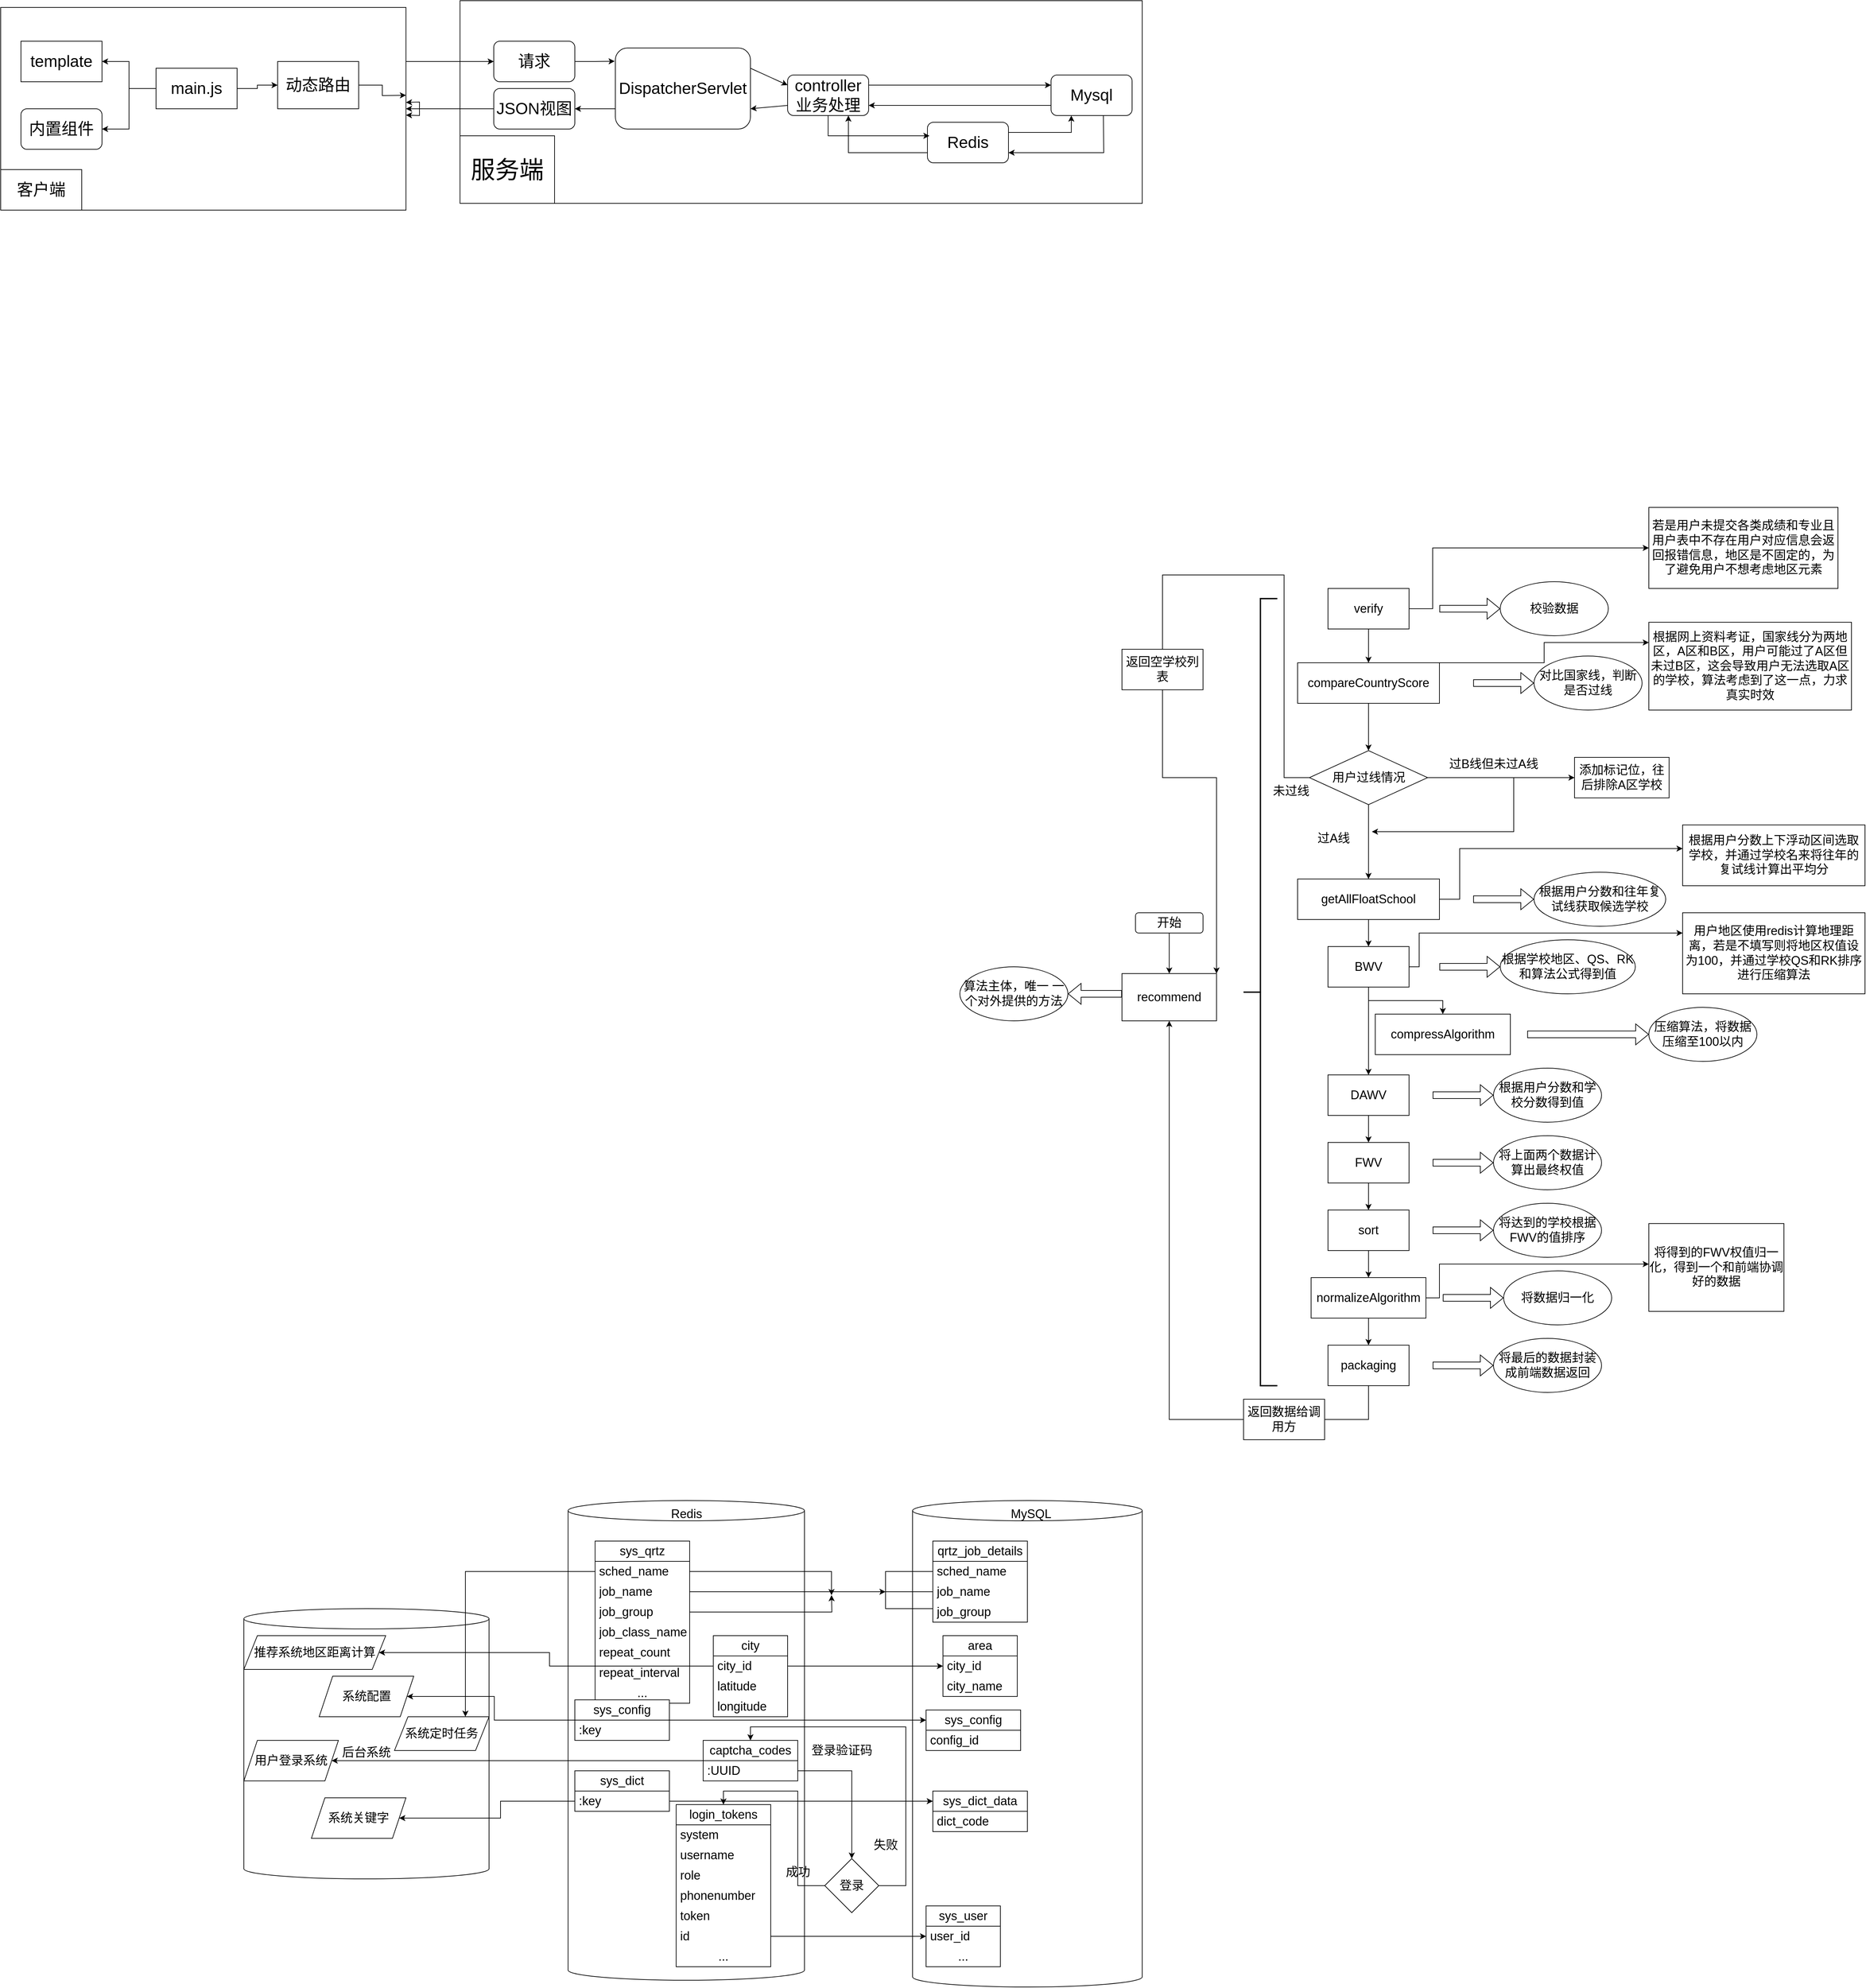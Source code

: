 <mxfile version="20.8.16" type="device"><diagram id="C5RBs43oDa-KdzZeNtuy" name="Page-1"><mxGraphModel dx="3596" dy="2092" grid="1" gridSize="10" guides="1" tooltips="1" connect="1" arrows="1" fold="1" page="1" pageScale="1" pageWidth="827" pageHeight="1169" math="0" shadow="0"><root><mxCell id="WIyWlLk6GJQsqaUBKTNV-0"/><mxCell id="WIyWlLk6GJQsqaUBKTNV-1" parent="WIyWlLk6GJQsqaUBKTNV-0"/><mxCell id="_uHWhttGyGSZWf7CbsEg-2" value="" style="rounded=0;whiteSpace=wrap;html=1;" parent="WIyWlLk6GJQsqaUBKTNV-1" vertex="1"><mxGeometry x="-870" y="-1020" width="1010" height="300" as="geometry"/></mxCell><mxCell id="GhGZomUz8kHwuWWdWPmH-81" value="&lt;div style=&quot;&quot;&gt;&lt;span style=&quot;background-color: initial;&quot;&gt;后台系统&lt;/span&gt;&lt;/div&gt;" style="shape=cylinder3;whiteSpace=wrap;html=1;boundedLbl=1;backgroundOutline=1;size=15;fontSize=18;align=center;" parent="WIyWlLk6GJQsqaUBKTNV-1" vertex="1"><mxGeometry x="-1190" y="1360" width="363" height="400" as="geometry"/></mxCell><mxCell id="-wyWUpsn2oDjNUy2IEUF-4" value="" style="edgeStyle=orthogonalEdgeStyle;rounded=0;orthogonalLoop=1;jettySize=auto;html=1;fontSize=18;" parent="WIyWlLk6GJQsqaUBKTNV-1" source="-wyWUpsn2oDjNUy2IEUF-0" target="-wyWUpsn2oDjNUy2IEUF-3" edge="1"><mxGeometry relative="1" as="geometry"/></mxCell><mxCell id="-wyWUpsn2oDjNUy2IEUF-0" value="&lt;font style=&quot;font-size: 18px;&quot;&gt;开始&lt;/font&gt;" style="rounded=1;whiteSpace=wrap;html=1;fontSize=12;glass=0;strokeWidth=1;shadow=0;" parent="WIyWlLk6GJQsqaUBKTNV-1" vertex="1"><mxGeometry x="130" y="330" width="100" height="30" as="geometry"/></mxCell><mxCell id="-wyWUpsn2oDjNUy2IEUF-3" value="recommend" style="rounded=0;whiteSpace=wrap;html=1;fontSize=18;" parent="WIyWlLk6GJQsqaUBKTNV-1" vertex="1"><mxGeometry x="110" y="420" width="140" height="70" as="geometry"/></mxCell><mxCell id="-wyWUpsn2oDjNUy2IEUF-9" value="" style="shape=flexArrow;endArrow=classic;html=1;rounded=0;fontSize=18;" parent="WIyWlLk6GJQsqaUBKTNV-1" edge="1"><mxGeometry width="50" height="50" relative="1" as="geometry"><mxPoint x="110" y="450" as="sourcePoint"/><mxPoint x="30" y="450" as="targetPoint"/></mxGeometry></mxCell><mxCell id="-wyWUpsn2oDjNUy2IEUF-10" value="算法主体，唯一 一个对外提供的方法" style="ellipse;whiteSpace=wrap;html=1;fontSize=18;" parent="WIyWlLk6GJQsqaUBKTNV-1" vertex="1"><mxGeometry x="-130" y="410" width="160" height="80" as="geometry"/></mxCell><mxCell id="-wyWUpsn2oDjNUy2IEUF-24" value="" style="strokeWidth=2;html=1;shape=mxgraph.flowchart.annotation_2;align=left;labelPosition=right;pointerEvents=1;fontSize=12;" parent="WIyWlLk6GJQsqaUBKTNV-1" vertex="1"><mxGeometry x="290" y="-135" width="50" height="1165" as="geometry"/></mxCell><mxCell id="-wyWUpsn2oDjNUy2IEUF-25" value="" style="edgeStyle=orthogonalEdgeStyle;rounded=0;orthogonalLoop=1;jettySize=auto;html=1;fontSize=12;" parent="WIyWlLk6GJQsqaUBKTNV-1" source="-wyWUpsn2oDjNUy2IEUF-26" target="-wyWUpsn2oDjNUy2IEUF-30" edge="1"><mxGeometry relative="1" as="geometry"/></mxCell><mxCell id="4o4mI241BOWdD9KGD_96-5" style="edgeStyle=orthogonalEdgeStyle;rounded=0;orthogonalLoop=1;jettySize=auto;html=1;entryX=0;entryY=0.5;entryDx=0;entryDy=0;" parent="WIyWlLk6GJQsqaUBKTNV-1" source="-wyWUpsn2oDjNUy2IEUF-26" target="4o4mI241BOWdD9KGD_96-2" edge="1"><mxGeometry relative="1" as="geometry"><Array as="points"><mxPoint x="570" y="-120"/><mxPoint x="570" y="-210"/></Array></mxGeometry></mxCell><mxCell id="-wyWUpsn2oDjNUy2IEUF-26" value="verify" style="rounded=0;whiteSpace=wrap;html=1;fontSize=18;" parent="WIyWlLk6GJQsqaUBKTNV-1" vertex="1"><mxGeometry x="415" y="-150" width="120" height="60" as="geometry"/></mxCell><mxCell id="-wyWUpsn2oDjNUy2IEUF-27" value="" style="shape=flexArrow;endArrow=classic;html=1;rounded=0;fontSize=18;exitX=1;exitY=0.5;exitDx=0;exitDy=0;" parent="WIyWlLk6GJQsqaUBKTNV-1" target="-wyWUpsn2oDjNUy2IEUF-28" edge="1"><mxGeometry width="50" height="50" relative="1" as="geometry"><mxPoint x="580" y="-120" as="sourcePoint"/><mxPoint x="670" y="-120" as="targetPoint"/></mxGeometry></mxCell><mxCell id="-wyWUpsn2oDjNUy2IEUF-28" value="校验数据" style="ellipse;whiteSpace=wrap;html=1;fontSize=18;" parent="WIyWlLk6GJQsqaUBKTNV-1" vertex="1"><mxGeometry x="670" y="-160" width="160" height="80" as="geometry"/></mxCell><mxCell id="4o4mI241BOWdD9KGD_96-1" value="" style="edgeStyle=orthogonalEdgeStyle;rounded=0;orthogonalLoop=1;jettySize=auto;html=1;" parent="WIyWlLk6GJQsqaUBKTNV-1" source="-wyWUpsn2oDjNUy2IEUF-30" target="4o4mI241BOWdD9KGD_96-0" edge="1"><mxGeometry relative="1" as="geometry"><Array as="points"><mxPoint x="735" y="-40"/><mxPoint x="735" y="-70"/></Array></mxGeometry></mxCell><mxCell id="4o4mI241BOWdD9KGD_96-13" value="" style="edgeStyle=orthogonalEdgeStyle;rounded=0;orthogonalLoop=1;jettySize=auto;html=1;fontSize=18;" parent="WIyWlLk6GJQsqaUBKTNV-1" source="-wyWUpsn2oDjNUy2IEUF-30" target="4o4mI241BOWdD9KGD_96-12" edge="1"><mxGeometry relative="1" as="geometry"/></mxCell><mxCell id="-wyWUpsn2oDjNUy2IEUF-30" value="compareCountryScore" style="rounded=0;whiteSpace=wrap;html=1;fontSize=18;" parent="WIyWlLk6GJQsqaUBKTNV-1" vertex="1"><mxGeometry x="370" y="-40" width="210" height="60" as="geometry"/></mxCell><mxCell id="-wyWUpsn2oDjNUy2IEUF-31" value="" style="shape=flexArrow;endArrow=classic;html=1;rounded=0;fontSize=18;exitX=1;exitY=0.5;exitDx=0;exitDy=0;" parent="WIyWlLk6GJQsqaUBKTNV-1" target="-wyWUpsn2oDjNUy2IEUF-32" edge="1"><mxGeometry width="50" height="50" relative="1" as="geometry"><mxPoint x="630" y="-10" as="sourcePoint"/><mxPoint x="720" y="-10" as="targetPoint"/></mxGeometry></mxCell><mxCell id="-wyWUpsn2oDjNUy2IEUF-32" value="对比国家线，判断是否过线" style="ellipse;whiteSpace=wrap;html=1;fontSize=18;" parent="WIyWlLk6GJQsqaUBKTNV-1" vertex="1"><mxGeometry x="720" y="-50" width="160" height="80" as="geometry"/></mxCell><mxCell id="-wyWUpsn2oDjNUy2IEUF-43" value="" style="edgeStyle=orthogonalEdgeStyle;rounded=0;orthogonalLoop=1;jettySize=auto;html=1;fontSize=12;" parent="WIyWlLk6GJQsqaUBKTNV-1" source="-wyWUpsn2oDjNUy2IEUF-33" target="-wyWUpsn2oDjNUy2IEUF-40" edge="1"><mxGeometry relative="1" as="geometry"/></mxCell><mxCell id="4o4mI241BOWdD9KGD_96-8" value="" style="edgeStyle=orthogonalEdgeStyle;rounded=0;orthogonalLoop=1;jettySize=auto;html=1;" parent="WIyWlLk6GJQsqaUBKTNV-1" source="-wyWUpsn2oDjNUy2IEUF-33" target="4o4mI241BOWdD9KGD_96-7" edge="1"><mxGeometry relative="1" as="geometry"><Array as="points"><mxPoint x="610" y="310"/><mxPoint x="610" y="235"/></Array></mxGeometry></mxCell><mxCell id="-wyWUpsn2oDjNUy2IEUF-33" value="getAllFloatSchool" style="rounded=0;whiteSpace=wrap;html=1;fontSize=18;" parent="WIyWlLk6GJQsqaUBKTNV-1" vertex="1"><mxGeometry x="370" y="280" width="210" height="60" as="geometry"/></mxCell><mxCell id="-wyWUpsn2oDjNUy2IEUF-34" value="" style="shape=flexArrow;endArrow=classic;html=1;rounded=0;fontSize=18;exitX=1;exitY=0.5;exitDx=0;exitDy=0;" parent="WIyWlLk6GJQsqaUBKTNV-1" target="-wyWUpsn2oDjNUy2IEUF-35" edge="1"><mxGeometry width="50" height="50" relative="1" as="geometry"><mxPoint x="630" y="310" as="sourcePoint"/><mxPoint x="720" y="310" as="targetPoint"/></mxGeometry></mxCell><mxCell id="-wyWUpsn2oDjNUy2IEUF-35" value="根据用户分数和往年复试线获取候选学校" style="ellipse;whiteSpace=wrap;html=1;fontSize=18;" parent="WIyWlLk6GJQsqaUBKTNV-1" vertex="1"><mxGeometry x="720" y="270" width="195" height="80" as="geometry"/></mxCell><mxCell id="-wyWUpsn2oDjNUy2IEUF-52" value="" style="edgeStyle=orthogonalEdgeStyle;rounded=0;orthogonalLoop=1;jettySize=auto;html=1;fontSize=12;" parent="WIyWlLk6GJQsqaUBKTNV-1" source="-wyWUpsn2oDjNUy2IEUF-40" target="-wyWUpsn2oDjNUy2IEUF-49" edge="1"><mxGeometry relative="1" as="geometry"/></mxCell><mxCell id="-wyWUpsn2oDjNUy2IEUF-54" style="edgeStyle=orthogonalEdgeStyle;rounded=0;orthogonalLoop=1;jettySize=auto;html=1;entryX=0.5;entryY=0;entryDx=0;entryDy=0;fontSize=12;" parent="WIyWlLk6GJQsqaUBKTNV-1" source="-wyWUpsn2oDjNUy2IEUF-40" target="-wyWUpsn2oDjNUy2IEUF-44" edge="1"><mxGeometry relative="1" as="geometry"/></mxCell><mxCell id="4o4mI241BOWdD9KGD_96-26" value="" style="edgeStyle=orthogonalEdgeStyle;rounded=0;orthogonalLoop=1;jettySize=auto;html=1;fontSize=18;" parent="WIyWlLk6GJQsqaUBKTNV-1" source="-wyWUpsn2oDjNUy2IEUF-40" target="4o4mI241BOWdD9KGD_96-25" edge="1"><mxGeometry relative="1" as="geometry"><Array as="points"><mxPoint x="550" y="410"/><mxPoint x="550" y="360"/></Array></mxGeometry></mxCell><mxCell id="-wyWUpsn2oDjNUy2IEUF-40" value="BWV" style="rounded=0;whiteSpace=wrap;html=1;fontSize=18;" parent="WIyWlLk6GJQsqaUBKTNV-1" vertex="1"><mxGeometry x="415" y="380" width="120" height="60" as="geometry"/></mxCell><mxCell id="-wyWUpsn2oDjNUy2IEUF-41" value="" style="shape=flexArrow;endArrow=classic;html=1;rounded=0;fontSize=18;exitX=1;exitY=0.5;exitDx=0;exitDy=0;" parent="WIyWlLk6GJQsqaUBKTNV-1" target="-wyWUpsn2oDjNUy2IEUF-42" edge="1"><mxGeometry width="50" height="50" relative="1" as="geometry"><mxPoint x="580" y="410" as="sourcePoint"/><mxPoint x="670" y="410" as="targetPoint"/></mxGeometry></mxCell><mxCell id="-wyWUpsn2oDjNUy2IEUF-42" value="根据学校地区、QS、RK和算法公式得到值" style="ellipse;whiteSpace=wrap;html=1;fontSize=18;" parent="WIyWlLk6GJQsqaUBKTNV-1" vertex="1"><mxGeometry x="670" y="370" width="200" height="80" as="geometry"/></mxCell><mxCell id="-wyWUpsn2oDjNUy2IEUF-58" value="" style="edgeStyle=orthogonalEdgeStyle;rounded=0;orthogonalLoop=1;jettySize=auto;html=1;fontSize=12;" parent="WIyWlLk6GJQsqaUBKTNV-1" source="-wyWUpsn2oDjNUy2IEUF-44" target="-wyWUpsn2oDjNUy2IEUF-55" edge="1"><mxGeometry relative="1" as="geometry"/></mxCell><mxCell id="-wyWUpsn2oDjNUy2IEUF-44" value="DAWV" style="rounded=0;whiteSpace=wrap;html=1;fontSize=18;" parent="WIyWlLk6GJQsqaUBKTNV-1" vertex="1"><mxGeometry x="415" y="570" width="120" height="60" as="geometry"/></mxCell><mxCell id="-wyWUpsn2oDjNUy2IEUF-45" value="" style="shape=flexArrow;endArrow=classic;html=1;rounded=0;fontSize=18;exitX=1;exitY=0.5;exitDx=0;exitDy=0;" parent="WIyWlLk6GJQsqaUBKTNV-1" target="-wyWUpsn2oDjNUy2IEUF-46" edge="1"><mxGeometry width="50" height="50" relative="1" as="geometry"><mxPoint x="570" y="600" as="sourcePoint"/><mxPoint x="660" y="600" as="targetPoint"/></mxGeometry></mxCell><mxCell id="-wyWUpsn2oDjNUy2IEUF-46" value="根据用户分数和学校分数得到值" style="ellipse;whiteSpace=wrap;html=1;fontSize=18;" parent="WIyWlLk6GJQsqaUBKTNV-1" vertex="1"><mxGeometry x="660" y="560" width="160" height="80" as="geometry"/></mxCell><mxCell id="-wyWUpsn2oDjNUy2IEUF-49" value="compressAlgorithm" style="rounded=0;whiteSpace=wrap;html=1;fontSize=18;" parent="WIyWlLk6GJQsqaUBKTNV-1" vertex="1"><mxGeometry x="485" y="480" width="200" height="60" as="geometry"/></mxCell><mxCell id="-wyWUpsn2oDjNUy2IEUF-50" value="" style="shape=flexArrow;endArrow=classic;html=1;rounded=0;fontSize=18;" parent="WIyWlLk6GJQsqaUBKTNV-1" target="-wyWUpsn2oDjNUy2IEUF-51" edge="1"><mxGeometry width="50" height="50" relative="1" as="geometry"><mxPoint x="710" y="510" as="sourcePoint"/><mxPoint x="720" y="510" as="targetPoint"/></mxGeometry></mxCell><mxCell id="-wyWUpsn2oDjNUy2IEUF-51" value="压缩算法，将数据压缩至100以内" style="ellipse;whiteSpace=wrap;html=1;fontSize=18;" parent="WIyWlLk6GJQsqaUBKTNV-1" vertex="1"><mxGeometry x="890" y="470" width="160" height="80" as="geometry"/></mxCell><mxCell id="-wyWUpsn2oDjNUy2IEUF-63" value="" style="edgeStyle=orthogonalEdgeStyle;rounded=0;orthogonalLoop=1;jettySize=auto;html=1;fontSize=12;" parent="WIyWlLk6GJQsqaUBKTNV-1" source="-wyWUpsn2oDjNUy2IEUF-55" target="-wyWUpsn2oDjNUy2IEUF-60" edge="1"><mxGeometry relative="1" as="geometry"/></mxCell><mxCell id="-wyWUpsn2oDjNUy2IEUF-55" value="FWV" style="rounded=0;whiteSpace=wrap;html=1;fontSize=18;" parent="WIyWlLk6GJQsqaUBKTNV-1" vertex="1"><mxGeometry x="415" y="670" width="120" height="60" as="geometry"/></mxCell><mxCell id="-wyWUpsn2oDjNUy2IEUF-56" value="" style="shape=flexArrow;endArrow=classic;html=1;rounded=0;fontSize=18;exitX=1;exitY=0.5;exitDx=0;exitDy=0;" parent="WIyWlLk6GJQsqaUBKTNV-1" target="-wyWUpsn2oDjNUy2IEUF-57" edge="1"><mxGeometry width="50" height="50" relative="1" as="geometry"><mxPoint x="570" y="700" as="sourcePoint"/><mxPoint x="660" y="700" as="targetPoint"/></mxGeometry></mxCell><mxCell id="-wyWUpsn2oDjNUy2IEUF-57" value="将上面两个数据计算出最终权值" style="ellipse;whiteSpace=wrap;html=1;fontSize=18;" parent="WIyWlLk6GJQsqaUBKTNV-1" vertex="1"><mxGeometry x="660" y="660" width="160" height="80" as="geometry"/></mxCell><mxCell id="-wyWUpsn2oDjNUy2IEUF-67" value="" style="edgeStyle=orthogonalEdgeStyle;rounded=0;orthogonalLoop=1;jettySize=auto;html=1;fontSize=12;" parent="WIyWlLk6GJQsqaUBKTNV-1" source="-wyWUpsn2oDjNUy2IEUF-60" target="-wyWUpsn2oDjNUy2IEUF-64" edge="1"><mxGeometry relative="1" as="geometry"/></mxCell><mxCell id="-wyWUpsn2oDjNUy2IEUF-60" value="sort" style="rounded=0;whiteSpace=wrap;html=1;fontSize=18;" parent="WIyWlLk6GJQsqaUBKTNV-1" vertex="1"><mxGeometry x="415" y="770" width="120" height="60" as="geometry"/></mxCell><mxCell id="-wyWUpsn2oDjNUy2IEUF-61" value="" style="shape=flexArrow;endArrow=classic;html=1;rounded=0;fontSize=18;exitX=1;exitY=0.5;exitDx=0;exitDy=0;" parent="WIyWlLk6GJQsqaUBKTNV-1" target="-wyWUpsn2oDjNUy2IEUF-62" edge="1"><mxGeometry width="50" height="50" relative="1" as="geometry"><mxPoint x="570" y="800" as="sourcePoint"/><mxPoint x="660" y="800" as="targetPoint"/></mxGeometry></mxCell><mxCell id="-wyWUpsn2oDjNUy2IEUF-62" value="将达到的学校根据FWV的值排序" style="ellipse;whiteSpace=wrap;html=1;fontSize=18;" parent="WIyWlLk6GJQsqaUBKTNV-1" vertex="1"><mxGeometry x="660" y="760" width="160" height="80" as="geometry"/></mxCell><mxCell id="-wyWUpsn2oDjNUy2IEUF-71" value="" style="edgeStyle=orthogonalEdgeStyle;rounded=0;orthogonalLoop=1;jettySize=auto;html=1;fontSize=12;" parent="WIyWlLk6GJQsqaUBKTNV-1" source="-wyWUpsn2oDjNUy2IEUF-64" target="-wyWUpsn2oDjNUy2IEUF-68" edge="1"><mxGeometry relative="1" as="geometry"/></mxCell><mxCell id="4o4mI241BOWdD9KGD_96-30" style="edgeStyle=orthogonalEdgeStyle;rounded=0;orthogonalLoop=1;jettySize=auto;html=1;fontSize=18;" parent="WIyWlLk6GJQsqaUBKTNV-1" source="-wyWUpsn2oDjNUy2IEUF-64" target="4o4mI241BOWdD9KGD_96-31" edge="1"><mxGeometry relative="1" as="geometry"><mxPoint x="850" y="850" as="targetPoint"/><Array as="points"><mxPoint x="580" y="900"/><mxPoint x="580" y="850"/></Array></mxGeometry></mxCell><mxCell id="-wyWUpsn2oDjNUy2IEUF-64" value="normalizeAlgorithm" style="rounded=0;whiteSpace=wrap;html=1;fontSize=18;" parent="WIyWlLk6GJQsqaUBKTNV-1" vertex="1"><mxGeometry x="390" y="870" width="170" height="60" as="geometry"/></mxCell><mxCell id="-wyWUpsn2oDjNUy2IEUF-65" value="" style="shape=flexArrow;endArrow=classic;html=1;rounded=0;fontSize=18;exitX=1;exitY=0.5;exitDx=0;exitDy=0;" parent="WIyWlLk6GJQsqaUBKTNV-1" target="-wyWUpsn2oDjNUy2IEUF-66" edge="1"><mxGeometry width="50" height="50" relative="1" as="geometry"><mxPoint x="585" y="900" as="sourcePoint"/><mxPoint x="675" y="900" as="targetPoint"/></mxGeometry></mxCell><mxCell id="-wyWUpsn2oDjNUy2IEUF-66" value="将数据归一化" style="ellipse;whiteSpace=wrap;html=1;fontSize=18;" parent="WIyWlLk6GJQsqaUBKTNV-1" vertex="1"><mxGeometry x="675" y="860" width="160" height="80" as="geometry"/></mxCell><mxCell id="-wyWUpsn2oDjNUy2IEUF-68" value="packaging" style="rounded=0;whiteSpace=wrap;html=1;fontSize=18;" parent="WIyWlLk6GJQsqaUBKTNV-1" vertex="1"><mxGeometry x="415" y="970" width="120" height="60" as="geometry"/></mxCell><mxCell id="-wyWUpsn2oDjNUy2IEUF-69" value="" style="shape=flexArrow;endArrow=classic;html=1;rounded=0;fontSize=18;exitX=1;exitY=0.5;exitDx=0;exitDy=0;" parent="WIyWlLk6GJQsqaUBKTNV-1" target="-wyWUpsn2oDjNUy2IEUF-70" edge="1"><mxGeometry width="50" height="50" relative="1" as="geometry"><mxPoint x="570" y="1000" as="sourcePoint"/><mxPoint x="660" y="1000" as="targetPoint"/></mxGeometry></mxCell><mxCell id="-wyWUpsn2oDjNUy2IEUF-70" value="将最后的数据封装成前端数据返回" style="ellipse;whiteSpace=wrap;html=1;fontSize=18;" parent="WIyWlLk6GJQsqaUBKTNV-1" vertex="1"><mxGeometry x="660" y="960" width="160" height="80" as="geometry"/></mxCell><mxCell id="4o4mI241BOWdD9KGD_96-0" value="根据网上资料考证，国家线分为两地区，A区和B区，用户可能过了A区但未过B区，这会导致用户无法选取A区的学校，算法考虑到了这一点，力求真实时效" style="whiteSpace=wrap;html=1;fontSize=18;rounded=0;" parent="WIyWlLk6GJQsqaUBKTNV-1" vertex="1"><mxGeometry x="890" y="-100" width="300" height="130" as="geometry"/></mxCell><mxCell id="4o4mI241BOWdD9KGD_96-2" value="若是用户未提交各类成绩和专业且用户表中不存在用户对应信息会返回报错信息，地区是不固定的，为了避免用户不想考虑地区元素" style="whiteSpace=wrap;html=1;fontSize=18;rounded=0;" parent="WIyWlLk6GJQsqaUBKTNV-1" vertex="1"><mxGeometry x="890" y="-270" width="280" height="120" as="geometry"/></mxCell><mxCell id="4o4mI241BOWdD9KGD_96-7" value="根据用户分数上下浮动区间选取学校，并通过学校名来将往年的复试线计算出平均分" style="whiteSpace=wrap;html=1;fontSize=18;rounded=0;" parent="WIyWlLk6GJQsqaUBKTNV-1" vertex="1"><mxGeometry x="940" y="200" width="270" height="90" as="geometry"/></mxCell><mxCell id="4o4mI241BOWdD9KGD_96-10" value="" style="endArrow=classic;html=1;rounded=0;exitX=0.5;exitY=1;exitDx=0;exitDy=0;entryX=0.5;entryY=1;entryDx=0;entryDy=0;" parent="WIyWlLk6GJQsqaUBKTNV-1" source="-wyWUpsn2oDjNUy2IEUF-68" target="-wyWUpsn2oDjNUy2IEUF-3" edge="1"><mxGeometry width="50" height="50" relative="1" as="geometry"><mxPoint x="820" y="810" as="sourcePoint"/><mxPoint x="220" y="870" as="targetPoint"/><Array as="points"><mxPoint x="475" y="1080"/><mxPoint x="180" y="1080"/></Array></mxGeometry></mxCell><mxCell id="4o4mI241BOWdD9KGD_96-11" value="&lt;font style=&quot;font-size: 18px;&quot;&gt;返回数据给调用方&lt;/font&gt;" style="whiteSpace=wrap;html=1;" parent="WIyWlLk6GJQsqaUBKTNV-1" vertex="1"><mxGeometry x="290" y="1050" width="120" height="60" as="geometry"/></mxCell><mxCell id="4o4mI241BOWdD9KGD_96-16" value="" style="edgeStyle=orthogonalEdgeStyle;rounded=0;orthogonalLoop=1;jettySize=auto;html=1;fontSize=18;" parent="WIyWlLk6GJQsqaUBKTNV-1" source="4o4mI241BOWdD9KGD_96-12" target="4o4mI241BOWdD9KGD_96-15" edge="1"><mxGeometry relative="1" as="geometry"/></mxCell><mxCell id="4o4mI241BOWdD9KGD_96-18" style="edgeStyle=orthogonalEdgeStyle;rounded=0;orthogonalLoop=1;jettySize=auto;html=1;fontSize=18;" parent="WIyWlLk6GJQsqaUBKTNV-1" source="4o4mI241BOWdD9KGD_96-12" target="-wyWUpsn2oDjNUy2IEUF-33" edge="1"><mxGeometry relative="1" as="geometry"/></mxCell><mxCell id="4o4mI241BOWdD9KGD_96-21" style="edgeStyle=orthogonalEdgeStyle;rounded=0;orthogonalLoop=1;jettySize=auto;html=1;fontSize=18;entryX=1;entryY=0;entryDx=0;entryDy=0;" parent="WIyWlLk6GJQsqaUBKTNV-1" source="4o4mI241BOWdD9KGD_96-12" target="-wyWUpsn2oDjNUy2IEUF-3" edge="1"><mxGeometry relative="1" as="geometry"><mxPoint x="210" y="130" as="targetPoint"/><Array as="points"><mxPoint x="350" y="130"/><mxPoint x="350" y="-170"/><mxPoint x="170" y="-170"/><mxPoint x="170" y="130"/><mxPoint x="250" y="130"/></Array></mxGeometry></mxCell><mxCell id="4o4mI241BOWdD9KGD_96-12" value="用户过线情况" style="rhombus;whiteSpace=wrap;html=1;fontSize=18;rounded=0;" parent="WIyWlLk6GJQsqaUBKTNV-1" vertex="1"><mxGeometry x="387.5" y="90" width="175" height="80" as="geometry"/></mxCell><mxCell id="4o4mI241BOWdD9KGD_96-15" value="添加标记位，往后排除A区学校" style="whiteSpace=wrap;html=1;fontSize=18;rounded=0;" parent="WIyWlLk6GJQsqaUBKTNV-1" vertex="1"><mxGeometry x="780" y="100" width="140" height="60" as="geometry"/></mxCell><mxCell id="4o4mI241BOWdD9KGD_96-20" style="edgeStyle=orthogonalEdgeStyle;rounded=0;orthogonalLoop=1;jettySize=auto;html=1;fontSize=18;" parent="WIyWlLk6GJQsqaUBKTNV-1" source="4o4mI241BOWdD9KGD_96-17" edge="1"><mxGeometry relative="1" as="geometry"><mxPoint x="480" y="210" as="targetPoint"/><Array as="points"><mxPoint x="690" y="210"/></Array></mxGeometry></mxCell><mxCell id="4o4mI241BOWdD9KGD_96-17" value="过B线但未过A线" style="text;html=1;align=center;verticalAlign=middle;resizable=0;points=[];autosize=1;strokeColor=none;fillColor=none;fontSize=18;" parent="WIyWlLk6GJQsqaUBKTNV-1" vertex="1"><mxGeometry x="580" y="90" width="160" height="40" as="geometry"/></mxCell><mxCell id="4o4mI241BOWdD9KGD_96-19" value="过A线" style="text;html=1;align=center;verticalAlign=middle;resizable=0;points=[];autosize=1;strokeColor=none;fillColor=none;fontSize=18;" parent="WIyWlLk6GJQsqaUBKTNV-1" vertex="1"><mxGeometry x="387.5" y="200" width="70" height="40" as="geometry"/></mxCell><mxCell id="4o4mI241BOWdD9KGD_96-22" value="未过线" style="text;html=1;align=center;verticalAlign=middle;resizable=0;points=[];autosize=1;strokeColor=none;fillColor=none;fontSize=18;" parent="WIyWlLk6GJQsqaUBKTNV-1" vertex="1"><mxGeometry x="320" y="130" width="80" height="40" as="geometry"/></mxCell><mxCell id="4o4mI241BOWdD9KGD_96-23" value="&lt;span style=&quot;font-size: 18px;&quot;&gt;返回空学校列表&lt;/span&gt;" style="whiteSpace=wrap;html=1;" parent="WIyWlLk6GJQsqaUBKTNV-1" vertex="1"><mxGeometry x="110" y="-60" width="120" height="60" as="geometry"/></mxCell><mxCell id="4o4mI241BOWdD9KGD_96-25" value="用户地区使用redis计算地理距离，若是不填写则将地区权值设为100，并通过学校QS和RK排序进行压缩算法" style="whiteSpace=wrap;html=1;fontSize=18;rounded=0;" parent="WIyWlLk6GJQsqaUBKTNV-1" vertex="1"><mxGeometry x="940" y="330" width="270" height="120" as="geometry"/></mxCell><mxCell id="4o4mI241BOWdD9KGD_96-31" value="将得到的FWV权值归一化，得到一个和前端协调好的数据" style="rounded=0;whiteSpace=wrap;html=1;fontSize=18;" parent="WIyWlLk6GJQsqaUBKTNV-1" vertex="1"><mxGeometry x="890" y="790" width="200" height="130" as="geometry"/></mxCell><mxCell id="GhGZomUz8kHwuWWdWPmH-10" value="&lt;div style=&quot;&quot;&gt;&lt;br&gt;&lt;/div&gt;" style="shape=cylinder3;whiteSpace=wrap;html=1;boundedLbl=1;backgroundOutline=1;size=15;fontSize=18;align=center;" parent="WIyWlLk6GJQsqaUBKTNV-1" vertex="1"><mxGeometry x="-710" y="1200" width="350" height="710" as="geometry"/></mxCell><mxCell id="GhGZomUz8kHwuWWdWPmH-3" value="city" style="swimlane;fontStyle=0;childLayout=stackLayout;horizontal=1;startSize=30;horizontalStack=0;resizeParent=1;resizeParentMax=0;resizeLast=0;collapsible=1;marginBottom=0;whiteSpace=wrap;html=1;fontSize=18;" parent="WIyWlLk6GJQsqaUBKTNV-1" vertex="1"><mxGeometry x="-495" y="1400" width="110" height="120" as="geometry"/></mxCell><mxCell id="GhGZomUz8kHwuWWdWPmH-4" value="city_id" style="text;strokeColor=none;fillColor=none;align=left;verticalAlign=middle;spacingLeft=4;spacingRight=4;overflow=hidden;points=[[0,0.5],[1,0.5]];portConstraint=eastwest;rotatable=0;whiteSpace=wrap;html=1;fontSize=18;" parent="GhGZomUz8kHwuWWdWPmH-3" vertex="1"><mxGeometry y="30" width="110" height="30" as="geometry"/></mxCell><mxCell id="GhGZomUz8kHwuWWdWPmH-5" value="latitude" style="text;strokeColor=none;fillColor=none;align=left;verticalAlign=middle;spacingLeft=4;spacingRight=4;overflow=hidden;points=[[0,0.5],[1,0.5]];portConstraint=eastwest;rotatable=0;whiteSpace=wrap;html=1;fontSize=18;" parent="GhGZomUz8kHwuWWdWPmH-3" vertex="1"><mxGeometry y="60" width="110" height="30" as="geometry"/></mxCell><mxCell id="GhGZomUz8kHwuWWdWPmH-6" value="longitude" style="text;strokeColor=none;fillColor=none;align=left;verticalAlign=middle;spacingLeft=4;spacingRight=4;overflow=hidden;points=[[0,0.5],[1,0.5]];portConstraint=eastwest;rotatable=0;whiteSpace=wrap;html=1;fontSize=18;" parent="GhGZomUz8kHwuWWdWPmH-3" vertex="1"><mxGeometry y="90" width="110" height="30" as="geometry"/></mxCell><mxCell id="GhGZomUz8kHwuWWdWPmH-11" value="&lt;div style=&quot;&quot;&gt;&lt;br&gt;&lt;/div&gt;" style="shape=cylinder3;whiteSpace=wrap;html=1;boundedLbl=1;backgroundOutline=1;size=15;fontSize=18;align=center;" parent="WIyWlLk6GJQsqaUBKTNV-1" vertex="1"><mxGeometry x="-200" y="1200" width="340" height="720" as="geometry"/></mxCell><mxCell id="GhGZomUz8kHwuWWdWPmH-12" value="area" style="swimlane;fontStyle=0;childLayout=stackLayout;horizontal=1;startSize=30;horizontalStack=0;resizeParent=1;resizeParentMax=0;resizeLast=0;collapsible=1;marginBottom=0;whiteSpace=wrap;html=1;fontSize=18;" parent="WIyWlLk6GJQsqaUBKTNV-1" vertex="1"><mxGeometry x="-155" y="1400" width="110" height="90" as="geometry"/></mxCell><mxCell id="GhGZomUz8kHwuWWdWPmH-13" value="city_id" style="text;strokeColor=none;fillColor=none;align=left;verticalAlign=middle;spacingLeft=4;spacingRight=4;overflow=hidden;points=[[0,0.5],[1,0.5]];portConstraint=eastwest;rotatable=0;whiteSpace=wrap;html=1;fontSize=18;" parent="GhGZomUz8kHwuWWdWPmH-12" vertex="1"><mxGeometry y="30" width="110" height="30" as="geometry"/></mxCell><mxCell id="GhGZomUz8kHwuWWdWPmH-14" value="city_name" style="text;strokeColor=none;fillColor=none;align=left;verticalAlign=middle;spacingLeft=4;spacingRight=4;overflow=hidden;points=[[0,0.5],[1,0.5]];portConstraint=eastwest;rotatable=0;whiteSpace=wrap;html=1;fontSize=18;" parent="GhGZomUz8kHwuWWdWPmH-12" vertex="1"><mxGeometry y="60" width="110" height="30" as="geometry"/></mxCell><mxCell id="GhGZomUz8kHwuWWdWPmH-21" value="qrtz_job_details" style="swimlane;fontStyle=0;childLayout=stackLayout;horizontal=1;startSize=30;horizontalStack=0;resizeParent=1;resizeParentMax=0;resizeLast=0;collapsible=1;marginBottom=0;whiteSpace=wrap;html=1;fontSize=18;" parent="WIyWlLk6GJQsqaUBKTNV-1" vertex="1"><mxGeometry x="-170" y="1260" width="140" height="120" as="geometry"/></mxCell><mxCell id="GhGZomUz8kHwuWWdWPmH-22" value="&lt;div&gt;sched_name&lt;/div&gt;" style="text;strokeColor=none;fillColor=none;align=left;verticalAlign=middle;spacingLeft=4;spacingRight=4;overflow=hidden;points=[[0,0.5],[1,0.5]];portConstraint=eastwest;rotatable=0;whiteSpace=wrap;html=1;fontSize=18;" parent="GhGZomUz8kHwuWWdWPmH-21" vertex="1"><mxGeometry y="30" width="140" height="30" as="geometry"/></mxCell><mxCell id="GhGZomUz8kHwuWWdWPmH-23" value="job_name" style="text;strokeColor=none;fillColor=none;align=left;verticalAlign=middle;spacingLeft=4;spacingRight=4;overflow=hidden;points=[[0,0.5],[1,0.5]];portConstraint=eastwest;rotatable=0;whiteSpace=wrap;html=1;fontSize=18;" parent="GhGZomUz8kHwuWWdWPmH-21" vertex="1"><mxGeometry y="60" width="140" height="30" as="geometry"/></mxCell><mxCell id="GhGZomUz8kHwuWWdWPmH-24" value="job_group" style="text;strokeColor=none;fillColor=none;align=left;verticalAlign=middle;spacingLeft=4;spacingRight=4;overflow=hidden;points=[[0,0.5],[1,0.5]];portConstraint=eastwest;rotatable=0;whiteSpace=wrap;html=1;fontSize=18;" parent="GhGZomUz8kHwuWWdWPmH-21" vertex="1"><mxGeometry y="90" width="140" height="30" as="geometry"/></mxCell><mxCell id="GhGZomUz8kHwuWWdWPmH-28" value="sys_qrtz" style="swimlane;fontStyle=0;childLayout=stackLayout;horizontal=1;startSize=30;horizontalStack=0;resizeParent=1;resizeParentMax=0;resizeLast=0;collapsible=1;marginBottom=0;whiteSpace=wrap;html=1;fontSize=18;" parent="WIyWlLk6GJQsqaUBKTNV-1" vertex="1"><mxGeometry x="-670" y="1260" width="140" height="240" as="geometry"/></mxCell><mxCell id="GhGZomUz8kHwuWWdWPmH-29" value="&lt;div&gt;sched_name&lt;/div&gt;" style="text;strokeColor=none;fillColor=none;align=left;verticalAlign=middle;spacingLeft=4;spacingRight=4;overflow=hidden;points=[[0,0.5],[1,0.5]];portConstraint=eastwest;rotatable=0;whiteSpace=wrap;html=1;fontSize=18;" parent="GhGZomUz8kHwuWWdWPmH-28" vertex="1"><mxGeometry y="30" width="140" height="30" as="geometry"/></mxCell><mxCell id="GhGZomUz8kHwuWWdWPmH-30" value="job_name" style="text;strokeColor=none;fillColor=none;align=left;verticalAlign=middle;spacingLeft=4;spacingRight=4;overflow=hidden;points=[[0,0.5],[1,0.5]];portConstraint=eastwest;rotatable=0;whiteSpace=wrap;html=1;fontSize=18;" parent="GhGZomUz8kHwuWWdWPmH-28" vertex="1"><mxGeometry y="60" width="140" height="30" as="geometry"/></mxCell><mxCell id="GhGZomUz8kHwuWWdWPmH-43" value="job_group" style="text;strokeColor=none;fillColor=none;align=left;verticalAlign=middle;spacingLeft=4;spacingRight=4;overflow=hidden;points=[[0,0.5],[1,0.5]];portConstraint=eastwest;rotatable=0;whiteSpace=wrap;html=1;fontSize=18;" parent="GhGZomUz8kHwuWWdWPmH-28" vertex="1"><mxGeometry y="90" width="140" height="30" as="geometry"/></mxCell><mxCell id="GhGZomUz8kHwuWWdWPmH-45" value="job_class_name" style="text;strokeColor=none;fillColor=none;align=left;verticalAlign=middle;spacingLeft=4;spacingRight=4;overflow=hidden;points=[[0,0.5],[1,0.5]];portConstraint=eastwest;rotatable=0;whiteSpace=wrap;html=1;fontSize=18;" parent="GhGZomUz8kHwuWWdWPmH-28" vertex="1"><mxGeometry y="120" width="140" height="30" as="geometry"/></mxCell><mxCell id="GhGZomUz8kHwuWWdWPmH-46" value="repeat_count" style="text;strokeColor=none;fillColor=none;align=left;verticalAlign=middle;spacingLeft=4;spacingRight=4;overflow=hidden;points=[[0,0.5],[1,0.5]];portConstraint=eastwest;rotatable=0;whiteSpace=wrap;html=1;fontSize=18;" parent="GhGZomUz8kHwuWWdWPmH-28" vertex="1"><mxGeometry y="150" width="140" height="30" as="geometry"/></mxCell><mxCell id="GhGZomUz8kHwuWWdWPmH-47" value="repeat_interval" style="text;strokeColor=none;fillColor=none;align=left;verticalAlign=middle;spacingLeft=4;spacingRight=4;overflow=hidden;points=[[0,0.5],[1,0.5]];portConstraint=eastwest;rotatable=0;whiteSpace=wrap;html=1;fontSize=18;" parent="GhGZomUz8kHwuWWdWPmH-28" vertex="1"><mxGeometry y="180" width="140" height="30" as="geometry"/></mxCell><mxCell id="GhGZomUz8kHwuWWdWPmH-31" value="..." style="text;strokeColor=none;fillColor=none;align=center;verticalAlign=middle;spacingLeft=4;spacingRight=4;overflow=hidden;points=[[0,0.5],[1,0.5]];portConstraint=eastwest;rotatable=0;whiteSpace=wrap;html=1;fontSize=18;" parent="GhGZomUz8kHwuWWdWPmH-28" vertex="1"><mxGeometry y="210" width="140" height="30" as="geometry"/></mxCell><mxCell id="GhGZomUz8kHwuWWdWPmH-34" style="edgeStyle=orthogonalEdgeStyle;rounded=0;orthogonalLoop=1;jettySize=auto;html=1;exitX=1;exitY=0.5;exitDx=0;exitDy=0;fontSize=18;" parent="WIyWlLk6GJQsqaUBKTNV-1" source="GhGZomUz8kHwuWWdWPmH-30" edge="1"><mxGeometry relative="1" as="geometry"><mxPoint x="-240" y="1335" as="targetPoint"/></mxGeometry></mxCell><mxCell id="GhGZomUz8kHwuWWdWPmH-35" style="edgeStyle=orthogonalEdgeStyle;rounded=0;orthogonalLoop=1;jettySize=auto;html=1;exitX=1;exitY=0.5;exitDx=0;exitDy=0;fontSize=18;" parent="WIyWlLk6GJQsqaUBKTNV-1" source="GhGZomUz8kHwuWWdWPmH-29" edge="1"><mxGeometry relative="1" as="geometry"><mxPoint x="-320" y="1340" as="targetPoint"/><Array as="points"><mxPoint x="-320" y="1305"/></Array></mxGeometry></mxCell><mxCell id="GhGZomUz8kHwuWWdWPmH-37" value="" style="endArrow=none;html=1;rounded=0;fontSize=18;exitX=0;exitY=0.5;exitDx=0;exitDy=0;" parent="WIyWlLk6GJQsqaUBKTNV-1" source="GhGZomUz8kHwuWWdWPmH-22" edge="1"><mxGeometry width="50" height="50" relative="1" as="geometry"><mxPoint x="-200" y="1490" as="sourcePoint"/><mxPoint x="-240" y="1340" as="targetPoint"/><Array as="points"><mxPoint x="-240" y="1305"/></Array></mxGeometry></mxCell><mxCell id="GhGZomUz8kHwuWWdWPmH-38" value="" style="endArrow=none;html=1;rounded=0;fontSize=18;exitX=0;exitY=0.5;exitDx=0;exitDy=0;" parent="WIyWlLk6GJQsqaUBKTNV-1" edge="1"><mxGeometry width="50" height="50" relative="1" as="geometry"><mxPoint x="-170" y="1360" as="sourcePoint"/><mxPoint x="-240" y="1340" as="targetPoint"/><Array as="points"><mxPoint x="-240" y="1360"/></Array></mxGeometry></mxCell><mxCell id="GhGZomUz8kHwuWWdWPmH-41" value="" style="endArrow=none;html=1;rounded=0;fontSize=18;exitX=0;exitY=0.5;exitDx=0;exitDy=0;" parent="WIyWlLk6GJQsqaUBKTNV-1" source="GhGZomUz8kHwuWWdWPmH-23" edge="1"><mxGeometry width="50" height="50" relative="1" as="geometry"><mxPoint x="-160" y="1315" as="sourcePoint"/><mxPoint x="-240" y="1335" as="targetPoint"/><Array as="points"/></mxGeometry></mxCell><mxCell id="GhGZomUz8kHwuWWdWPmH-44" style="edgeStyle=orthogonalEdgeStyle;rounded=0;orthogonalLoop=1;jettySize=auto;html=1;fontSize=18;" parent="WIyWlLk6GJQsqaUBKTNV-1" source="GhGZomUz8kHwuWWdWPmH-43" edge="1"><mxGeometry relative="1" as="geometry"><mxPoint x="-320" y="1340" as="targetPoint"/></mxGeometry></mxCell><mxCell id="GhGZomUz8kHwuWWdWPmH-91" style="edgeStyle=orthogonalEdgeStyle;rounded=0;orthogonalLoop=1;jettySize=auto;html=1;entryX=1;entryY=0.5;entryDx=0;entryDy=0;fontSize=18;" parent="WIyWlLk6GJQsqaUBKTNV-1" source="GhGZomUz8kHwuWWdWPmH-48" target="GhGZomUz8kHwuWWdWPmH-90" edge="1"><mxGeometry relative="1" as="geometry"/></mxCell><mxCell id="GhGZomUz8kHwuWWdWPmH-48" value="captcha_codes" style="swimlane;fontStyle=0;childLayout=stackLayout;horizontal=1;startSize=30;horizontalStack=0;resizeParent=1;resizeParentMax=0;resizeLast=0;collapsible=1;marginBottom=0;whiteSpace=wrap;html=1;fontSize=18;" parent="WIyWlLk6GJQsqaUBKTNV-1" vertex="1"><mxGeometry x="-510" y="1555" width="140" height="60" as="geometry"/></mxCell><mxCell id="GhGZomUz8kHwuWWdWPmH-49" value=":UUID" style="text;strokeColor=none;fillColor=none;align=left;verticalAlign=middle;spacingLeft=4;spacingRight=4;overflow=hidden;points=[[0,0.5],[1,0.5]];portConstraint=eastwest;rotatable=0;whiteSpace=wrap;html=1;fontSize=18;" parent="GhGZomUz8kHwuWWdWPmH-48" vertex="1"><mxGeometry y="30" width="140" height="30" as="geometry"/></mxCell><mxCell id="GhGZomUz8kHwuWWdWPmH-52" value="login_tokens" style="swimlane;fontStyle=0;childLayout=stackLayout;horizontal=1;startSize=30;horizontalStack=0;resizeParent=1;resizeParentMax=0;resizeLast=0;collapsible=1;marginBottom=0;whiteSpace=wrap;html=1;fontSize=18;" parent="WIyWlLk6GJQsqaUBKTNV-1" vertex="1"><mxGeometry x="-550" y="1650" width="140" height="240" as="geometry"/></mxCell><mxCell id="GhGZomUz8kHwuWWdWPmH-53" value="system" style="text;strokeColor=none;fillColor=none;align=left;verticalAlign=middle;spacingLeft=4;spacingRight=4;overflow=hidden;points=[[0,0.5],[1,0.5]];portConstraint=eastwest;rotatable=0;whiteSpace=wrap;html=1;fontSize=18;" parent="GhGZomUz8kHwuWWdWPmH-52" vertex="1"><mxGeometry y="30" width="140" height="30" as="geometry"/></mxCell><mxCell id="GhGZomUz8kHwuWWdWPmH-57" value="username" style="text;strokeColor=none;fillColor=none;align=left;verticalAlign=middle;spacingLeft=4;spacingRight=4;overflow=hidden;points=[[0,0.5],[1,0.5]];portConstraint=eastwest;rotatable=0;whiteSpace=wrap;html=1;fontSize=18;" parent="GhGZomUz8kHwuWWdWPmH-52" vertex="1"><mxGeometry y="60" width="140" height="30" as="geometry"/></mxCell><mxCell id="GhGZomUz8kHwuWWdWPmH-58" value="role" style="text;strokeColor=none;fillColor=none;align=left;verticalAlign=middle;spacingLeft=4;spacingRight=4;overflow=hidden;points=[[0,0.5],[1,0.5]];portConstraint=eastwest;rotatable=0;whiteSpace=wrap;html=1;fontSize=18;" parent="GhGZomUz8kHwuWWdWPmH-52" vertex="1"><mxGeometry y="90" width="140" height="30" as="geometry"/></mxCell><mxCell id="GhGZomUz8kHwuWWdWPmH-59" value="phonenumber" style="text;strokeColor=none;fillColor=none;align=left;verticalAlign=middle;spacingLeft=4;spacingRight=4;overflow=hidden;points=[[0,0.5],[1,0.5]];portConstraint=eastwest;rotatable=0;whiteSpace=wrap;html=1;fontSize=18;" parent="GhGZomUz8kHwuWWdWPmH-52" vertex="1"><mxGeometry y="120" width="140" height="30" as="geometry"/></mxCell><mxCell id="GhGZomUz8kHwuWWdWPmH-60" value="token" style="text;strokeColor=none;fillColor=none;align=left;verticalAlign=middle;spacingLeft=4;spacingRight=4;overflow=hidden;points=[[0,0.5],[1,0.5]];portConstraint=eastwest;rotatable=0;whiteSpace=wrap;html=1;fontSize=18;" parent="GhGZomUz8kHwuWWdWPmH-52" vertex="1"><mxGeometry y="150" width="140" height="30" as="geometry"/></mxCell><mxCell id="GhGZomUz8kHwuWWdWPmH-61" value="id" style="text;strokeColor=none;fillColor=none;align=left;verticalAlign=middle;spacingLeft=4;spacingRight=4;overflow=hidden;points=[[0,0.5],[1,0.5]];portConstraint=eastwest;rotatable=0;whiteSpace=wrap;html=1;fontSize=18;" parent="GhGZomUz8kHwuWWdWPmH-52" vertex="1"><mxGeometry y="180" width="140" height="30" as="geometry"/></mxCell><mxCell id="GhGZomUz8kHwuWWdWPmH-62" value="..." style="text;strokeColor=none;fillColor=none;align=center;verticalAlign=middle;spacingLeft=4;spacingRight=4;overflow=hidden;points=[[0,0.5],[1,0.5]];portConstraint=eastwest;rotatable=0;whiteSpace=wrap;html=1;fontSize=18;" parent="GhGZomUz8kHwuWWdWPmH-52" vertex="1"><mxGeometry y="210" width="140" height="30" as="geometry"/></mxCell><mxCell id="GhGZomUz8kHwuWWdWPmH-54" value="sys_user" style="swimlane;fontStyle=0;childLayout=stackLayout;horizontal=1;startSize=30;horizontalStack=0;resizeParent=1;resizeParentMax=0;resizeLast=0;collapsible=1;marginBottom=0;whiteSpace=wrap;html=1;fontSize=18;" parent="WIyWlLk6GJQsqaUBKTNV-1" vertex="1"><mxGeometry x="-180" y="1800" width="110" height="90" as="geometry"/></mxCell><mxCell id="GhGZomUz8kHwuWWdWPmH-56" value="user_id" style="text;strokeColor=none;fillColor=none;align=left;verticalAlign=middle;spacingLeft=4;spacingRight=4;overflow=hidden;points=[[0,0.5],[1,0.5]];portConstraint=eastwest;rotatable=0;whiteSpace=wrap;html=1;fontSize=18;" parent="GhGZomUz8kHwuWWdWPmH-54" vertex="1"><mxGeometry y="30" width="110" height="30" as="geometry"/></mxCell><mxCell id="GhGZomUz8kHwuWWdWPmH-55" value="..." style="text;strokeColor=none;fillColor=none;align=center;verticalAlign=middle;spacingLeft=4;spacingRight=4;overflow=hidden;points=[[0,0.5],[1,0.5]];portConstraint=eastwest;rotatable=0;whiteSpace=wrap;html=1;fontSize=18;" parent="GhGZomUz8kHwuWWdWPmH-54" vertex="1"><mxGeometry y="60" width="110" height="30" as="geometry"/></mxCell><mxCell id="GhGZomUz8kHwuWWdWPmH-64" style="edgeStyle=orthogonalEdgeStyle;rounded=0;orthogonalLoop=1;jettySize=auto;html=1;entryX=0;entryY=0.5;entryDx=0;entryDy=0;fontSize=18;" parent="WIyWlLk6GJQsqaUBKTNV-1" source="GhGZomUz8kHwuWWdWPmH-61" target="GhGZomUz8kHwuWWdWPmH-56" edge="1"><mxGeometry relative="1" as="geometry"/></mxCell><mxCell id="GhGZomUz8kHwuWWdWPmH-66" style="edgeStyle=orthogonalEdgeStyle;rounded=0;orthogonalLoop=1;jettySize=auto;html=1;fontSize=18;entryX=0.5;entryY=0;entryDx=0;entryDy=0;" parent="WIyWlLk6GJQsqaUBKTNV-1" source="GhGZomUz8kHwuWWdWPmH-49" target="GhGZomUz8kHwuWWdWPmH-68" edge="1"><mxGeometry relative="1" as="geometry"><mxPoint x="-240" y="1690" as="targetPoint"/></mxGeometry></mxCell><mxCell id="GhGZomUz8kHwuWWdWPmH-67" value="登录验证码" style="text;html=1;align=center;verticalAlign=middle;resizable=0;points=[];autosize=1;strokeColor=none;fillColor=none;fontSize=18;" parent="WIyWlLk6GJQsqaUBKTNV-1" vertex="1"><mxGeometry x="-360" y="1550" width="110" height="40" as="geometry"/></mxCell><mxCell id="GhGZomUz8kHwuWWdWPmH-69" style="edgeStyle=orthogonalEdgeStyle;rounded=0;orthogonalLoop=1;jettySize=auto;html=1;entryX=0.5;entryY=0;entryDx=0;entryDy=0;fontSize=18;" parent="WIyWlLk6GJQsqaUBKTNV-1" source="GhGZomUz8kHwuWWdWPmH-68" target="GhGZomUz8kHwuWWdWPmH-52" edge="1"><mxGeometry relative="1" as="geometry"/></mxCell><mxCell id="GhGZomUz8kHwuWWdWPmH-74" style="edgeStyle=orthogonalEdgeStyle;rounded=0;orthogonalLoop=1;jettySize=auto;html=1;fontSize=18;entryX=0.5;entryY=0;entryDx=0;entryDy=0;" parent="WIyWlLk6GJQsqaUBKTNV-1" source="GhGZomUz8kHwuWWdWPmH-68" target="GhGZomUz8kHwuWWdWPmH-48" edge="1"><mxGeometry relative="1" as="geometry"><mxPoint x="-210" y="1580" as="targetPoint"/><Array as="points"><mxPoint x="-210" y="1770"/><mxPoint x="-210" y="1535"/><mxPoint x="-440" y="1535"/></Array></mxGeometry></mxCell><mxCell id="GhGZomUz8kHwuWWdWPmH-68" value="登录" style="rhombus;whiteSpace=wrap;html=1;fontSize=18;" parent="WIyWlLk6GJQsqaUBKTNV-1" vertex="1"><mxGeometry x="-330" y="1730" width="80" height="80" as="geometry"/></mxCell><mxCell id="GhGZomUz8kHwuWWdWPmH-70" value="成功" style="text;html=1;align=center;verticalAlign=middle;resizable=0;points=[];autosize=1;strokeColor=none;fillColor=none;fontSize=18;" parent="WIyWlLk6GJQsqaUBKTNV-1" vertex="1"><mxGeometry x="-400" y="1730" width="60" height="40" as="geometry"/></mxCell><mxCell id="GhGZomUz8kHwuWWdWPmH-75" value="失败" style="text;html=1;align=center;verticalAlign=middle;resizable=0;points=[];autosize=1;strokeColor=none;fillColor=none;fontSize=18;" parent="WIyWlLk6GJQsqaUBKTNV-1" vertex="1"><mxGeometry x="-270" y="1690" width="60" height="40" as="geometry"/></mxCell><mxCell id="GhGZomUz8kHwuWWdWPmH-77" value="sys_dict" style="swimlane;fontStyle=0;childLayout=stackLayout;horizontal=1;startSize=30;horizontalStack=0;resizeParent=1;resizeParentMax=0;resizeLast=0;collapsible=1;marginBottom=0;whiteSpace=wrap;html=1;fontSize=18;" parent="WIyWlLk6GJQsqaUBKTNV-1" vertex="1"><mxGeometry x="-700" y="1600" width="140" height="60" as="geometry"/></mxCell><mxCell id="GhGZomUz8kHwuWWdWPmH-78" value=":key" style="text;strokeColor=none;fillColor=none;align=left;verticalAlign=middle;spacingLeft=4;spacingRight=4;overflow=hidden;points=[[0,0.5],[1,0.5]];portConstraint=eastwest;rotatable=0;whiteSpace=wrap;html=1;fontSize=18;" parent="GhGZomUz8kHwuWWdWPmH-77" vertex="1"><mxGeometry y="30" width="140" height="30" as="geometry"/></mxCell><mxCell id="GhGZomUz8kHwuWWdWPmH-79" value="&lt;div&gt;sys_dict_data&lt;/div&gt;" style="swimlane;fontStyle=0;childLayout=stackLayout;horizontal=1;startSize=30;horizontalStack=0;resizeParent=1;resizeParentMax=0;resizeLast=0;collapsible=1;marginBottom=0;whiteSpace=wrap;html=1;fontSize=18;" parent="WIyWlLk6GJQsqaUBKTNV-1" vertex="1"><mxGeometry x="-170" y="1630" width="140" height="60" as="geometry"/></mxCell><mxCell id="GhGZomUz8kHwuWWdWPmH-80" value="dict_code" style="text;strokeColor=none;fillColor=none;align=left;verticalAlign=middle;spacingLeft=4;spacingRight=4;overflow=hidden;points=[[0,0.5],[1,0.5]];portConstraint=eastwest;rotatable=0;whiteSpace=wrap;html=1;fontSize=18;" parent="GhGZomUz8kHwuWWdWPmH-79" vertex="1"><mxGeometry y="30" width="140" height="30" as="geometry"/></mxCell><mxCell id="GhGZomUz8kHwuWWdWPmH-82" style="edgeStyle=orthogonalEdgeStyle;rounded=0;orthogonalLoop=1;jettySize=auto;html=1;entryX=0;entryY=0.25;entryDx=0;entryDy=0;fontSize=18;" parent="WIyWlLk6GJQsqaUBKTNV-1" source="GhGZomUz8kHwuWWdWPmH-78" target="GhGZomUz8kHwuWWdWPmH-79" edge="1"><mxGeometry relative="1" as="geometry"/></mxCell><mxCell id="GhGZomUz8kHwuWWdWPmH-88" style="edgeStyle=orthogonalEdgeStyle;rounded=0;orthogonalLoop=1;jettySize=auto;html=1;entryX=0;entryY=0.25;entryDx=0;entryDy=0;fontSize=18;" parent="WIyWlLk6GJQsqaUBKTNV-1" source="GhGZomUz8kHwuWWdWPmH-83" target="GhGZomUz8kHwuWWdWPmH-86" edge="1"><mxGeometry relative="1" as="geometry"/></mxCell><mxCell id="GhGZomUz8kHwuWWdWPmH-93" style="edgeStyle=orthogonalEdgeStyle;rounded=0;orthogonalLoop=1;jettySize=auto;html=1;entryX=1;entryY=0.5;entryDx=0;entryDy=0;fontSize=18;" parent="WIyWlLk6GJQsqaUBKTNV-1" source="GhGZomUz8kHwuWWdWPmH-83" target="GhGZomUz8kHwuWWdWPmH-92" edge="1"><mxGeometry relative="1" as="geometry"/></mxCell><mxCell id="GhGZomUz8kHwuWWdWPmH-83" value="sys_config" style="swimlane;fontStyle=0;childLayout=stackLayout;horizontal=1;startSize=30;horizontalStack=0;resizeParent=1;resizeParentMax=0;resizeLast=0;collapsible=1;marginBottom=0;whiteSpace=wrap;html=1;fontSize=18;" parent="WIyWlLk6GJQsqaUBKTNV-1" vertex="1"><mxGeometry x="-700" y="1495" width="140" height="60" as="geometry"/></mxCell><mxCell id="GhGZomUz8kHwuWWdWPmH-84" value=":key" style="text;strokeColor=none;fillColor=none;align=left;verticalAlign=middle;spacingLeft=4;spacingRight=4;overflow=hidden;points=[[0,0.5],[1,0.5]];portConstraint=eastwest;rotatable=0;whiteSpace=wrap;html=1;fontSize=18;" parent="GhGZomUz8kHwuWWdWPmH-83" vertex="1"><mxGeometry y="30" width="140" height="30" as="geometry"/></mxCell><mxCell id="GhGZomUz8kHwuWWdWPmH-85" style="edgeStyle=orthogonalEdgeStyle;rounded=0;orthogonalLoop=1;jettySize=auto;html=1;fontSize=18;" parent="WIyWlLk6GJQsqaUBKTNV-1" source="GhGZomUz8kHwuWWdWPmH-4" target="GhGZomUz8kHwuWWdWPmH-13" edge="1"><mxGeometry relative="1" as="geometry"/></mxCell><mxCell id="GhGZomUz8kHwuWWdWPmH-86" value="sys_config" style="swimlane;fontStyle=0;childLayout=stackLayout;horizontal=1;startSize=30;horizontalStack=0;resizeParent=1;resizeParentMax=0;resizeLast=0;collapsible=1;marginBottom=0;whiteSpace=wrap;html=1;fontSize=18;" parent="WIyWlLk6GJQsqaUBKTNV-1" vertex="1"><mxGeometry x="-180" y="1510" width="140" height="60" as="geometry"/></mxCell><mxCell id="GhGZomUz8kHwuWWdWPmH-87" value="config_id" style="text;strokeColor=none;fillColor=none;align=left;verticalAlign=middle;spacingLeft=4;spacingRight=4;overflow=hidden;points=[[0,0.5],[1,0.5]];portConstraint=eastwest;rotatable=0;whiteSpace=wrap;html=1;fontSize=18;" parent="GhGZomUz8kHwuWWdWPmH-86" vertex="1"><mxGeometry y="30" width="140" height="30" as="geometry"/></mxCell><mxCell id="GhGZomUz8kHwuWWdWPmH-90" value="用户登录系统" style="shape=parallelogram;perimeter=parallelogramPerimeter;whiteSpace=wrap;html=1;fixedSize=1;fontSize=18;" parent="WIyWlLk6GJQsqaUBKTNV-1" vertex="1"><mxGeometry x="-1190" y="1555" width="140" height="60" as="geometry"/></mxCell><mxCell id="GhGZomUz8kHwuWWdWPmH-92" value="系统配置" style="shape=parallelogram;perimeter=parallelogramPerimeter;whiteSpace=wrap;html=1;fixedSize=1;fontSize=18;" parent="WIyWlLk6GJQsqaUBKTNV-1" vertex="1"><mxGeometry x="-1078.5" y="1460" width="140" height="60" as="geometry"/></mxCell><mxCell id="GhGZomUz8kHwuWWdWPmH-94" value="系统关键字" style="shape=parallelogram;perimeter=parallelogramPerimeter;whiteSpace=wrap;html=1;fixedSize=1;fontSize=18;" parent="WIyWlLk6GJQsqaUBKTNV-1" vertex="1"><mxGeometry x="-1090" y="1640" width="140" height="60" as="geometry"/></mxCell><mxCell id="GhGZomUz8kHwuWWdWPmH-95" style="edgeStyle=orthogonalEdgeStyle;rounded=0;orthogonalLoop=1;jettySize=auto;html=1;entryX=1;entryY=0.5;entryDx=0;entryDy=0;fontSize=18;" parent="WIyWlLk6GJQsqaUBKTNV-1" source="GhGZomUz8kHwuWWdWPmH-78" target="GhGZomUz8kHwuWWdWPmH-94" edge="1"><mxGeometry relative="1" as="geometry"><Array as="points"><mxPoint x="-810" y="1645"/><mxPoint x="-810" y="1670"/></Array></mxGeometry></mxCell><mxCell id="GhGZomUz8kHwuWWdWPmH-96" value="推荐系统地区距离计算" style="shape=parallelogram;perimeter=parallelogramPerimeter;whiteSpace=wrap;html=1;fixedSize=1;fontSize=18;" parent="WIyWlLk6GJQsqaUBKTNV-1" vertex="1"><mxGeometry x="-1190" y="1400" width="210" height="50" as="geometry"/></mxCell><mxCell id="GhGZomUz8kHwuWWdWPmH-97" style="edgeStyle=orthogonalEdgeStyle;rounded=0;orthogonalLoop=1;jettySize=auto;html=1;entryX=1;entryY=0.5;entryDx=0;entryDy=0;fontSize=18;" parent="WIyWlLk6GJQsqaUBKTNV-1" source="GhGZomUz8kHwuWWdWPmH-4" target="GhGZomUz8kHwuWWdWPmH-96" edge="1"><mxGeometry relative="1" as="geometry"/></mxCell><mxCell id="GhGZomUz8kHwuWWdWPmH-98" value="系统定时任务" style="shape=parallelogram;perimeter=parallelogramPerimeter;whiteSpace=wrap;html=1;fixedSize=1;fontSize=18;" parent="WIyWlLk6GJQsqaUBKTNV-1" vertex="1"><mxGeometry x="-967" y="1520" width="140" height="50" as="geometry"/></mxCell><mxCell id="GhGZomUz8kHwuWWdWPmH-100" style="edgeStyle=orthogonalEdgeStyle;rounded=0;orthogonalLoop=1;jettySize=auto;html=1;entryX=0.75;entryY=0;entryDx=0;entryDy=0;fontSize=18;" parent="WIyWlLk6GJQsqaUBKTNV-1" source="GhGZomUz8kHwuWWdWPmH-29" target="GhGZomUz8kHwuWWdWPmH-98" edge="1"><mxGeometry relative="1" as="geometry"/></mxCell><mxCell id="GhGZomUz8kHwuWWdWPmH-101" value="Redis" style="text;html=1;align=center;verticalAlign=middle;resizable=1;points=[];autosize=1;strokeColor=none;fillColor=none;fontSize=18;movable=1;rotatable=1;deletable=1;editable=1;connectable=1;" parent="WIyWlLk6GJQsqaUBKTNV-1" vertex="1"><mxGeometry x="-570" y="1200" width="70" height="40" as="geometry"/></mxCell><mxCell id="GhGZomUz8kHwuWWdWPmH-102" value="MySQL" style="text;html=1;align=center;verticalAlign=middle;resizable=0;points=[];autosize=1;strokeColor=none;fillColor=none;fontSize=18;" parent="WIyWlLk6GJQsqaUBKTNV-1" vertex="1"><mxGeometry x="-65" y="1200" width="80" height="40" as="geometry"/></mxCell><mxCell id="_uHWhttGyGSZWf7CbsEg-0" value="" style="rounded=0;whiteSpace=wrap;html=1;" parent="WIyWlLk6GJQsqaUBKTNV-1" vertex="1"><mxGeometry x="-1550" y="-1010" width="600" height="300" as="geometry"/></mxCell><mxCell id="_uHWhttGyGSZWf7CbsEg-1" value="&lt;font style=&quot;font-size: 36px;&quot;&gt;服务端&lt;/font&gt;" style="rounded=0;whiteSpace=wrap;html=1;" parent="WIyWlLk6GJQsqaUBKTNV-1" vertex="1"><mxGeometry x="-870" y="-820" width="140" height="100" as="geometry"/></mxCell><mxCell id="_uHWhttGyGSZWf7CbsEg-30" style="edgeStyle=orthogonalEdgeStyle;rounded=0;orthogonalLoop=1;jettySize=auto;html=1;fontSize=24;" parent="WIyWlLk6GJQsqaUBKTNV-1" source="_uHWhttGyGSZWf7CbsEg-3" target="_uHWhttGyGSZWf7CbsEg-0" edge="1"><mxGeometry relative="1" as="geometry"/></mxCell><mxCell id="_uHWhttGyGSZWf7CbsEg-3" value="JSON视图" style="rounded=1;whiteSpace=wrap;html=1;fontSize=24;" parent="WIyWlLk6GJQsqaUBKTNV-1" vertex="1"><mxGeometry x="-820" y="-890" width="120" height="60" as="geometry"/></mxCell><mxCell id="_uHWhttGyGSZWf7CbsEg-11" style="edgeStyle=orthogonalEdgeStyle;rounded=0;orthogonalLoop=1;jettySize=auto;html=1;fontSize=24;exitX=1;exitY=0.25;exitDx=0;exitDy=0;entryX=0;entryY=0.25;entryDx=0;entryDy=0;" parent="WIyWlLk6GJQsqaUBKTNV-1" source="_uHWhttGyGSZWf7CbsEg-4" target="_uHWhttGyGSZWf7CbsEg-5" edge="1"><mxGeometry relative="1" as="geometry"/></mxCell><mxCell id="_uHWhttGyGSZWf7CbsEg-4" value="controller&lt;br&gt;业务处理" style="rounded=1;whiteSpace=wrap;html=1;fontSize=24;" parent="WIyWlLk6GJQsqaUBKTNV-1" vertex="1"><mxGeometry x="-385" y="-910" width="120" height="60" as="geometry"/></mxCell><mxCell id="_uHWhttGyGSZWf7CbsEg-5" value="Mysql" style="rounded=1;whiteSpace=wrap;html=1;fontSize=24;" parent="WIyWlLk6GJQsqaUBKTNV-1" vertex="1"><mxGeometry x="5" y="-910" width="120" height="60" as="geometry"/></mxCell><mxCell id="_uHWhttGyGSZWf7CbsEg-6" value="Redis" style="rounded=1;whiteSpace=wrap;html=1;fontSize=24;" parent="WIyWlLk6GJQsqaUBKTNV-1" vertex="1"><mxGeometry x="-178" y="-840" width="120" height="60" as="geometry"/></mxCell><mxCell id="_uHWhttGyGSZWf7CbsEg-14" value="" style="endArrow=classic;html=1;rounded=0;fontSize=24;exitX=0.5;exitY=1;exitDx=0;exitDy=0;" parent="WIyWlLk6GJQsqaUBKTNV-1" source="_uHWhttGyGSZWf7CbsEg-4" edge="1"><mxGeometry width="50" height="50" relative="1" as="geometry"><mxPoint x="-635" y="-960" as="sourcePoint"/><mxPoint x="-175" y="-820" as="targetPoint"/><Array as="points"><mxPoint x="-325" y="-820"/></Array></mxGeometry></mxCell><mxCell id="_uHWhttGyGSZWf7CbsEg-17" value="" style="endArrow=classic;html=1;rounded=0;fontSize=24;exitX=0;exitY=0.75;exitDx=0;exitDy=0;entryX=1;entryY=0.75;entryDx=0;entryDy=0;" parent="WIyWlLk6GJQsqaUBKTNV-1" source="_uHWhttGyGSZWf7CbsEg-5" target="_uHWhttGyGSZWf7CbsEg-4" edge="1"><mxGeometry width="50" height="50" relative="1" as="geometry"><mxPoint x="-375" y="-855" as="sourcePoint"/><mxPoint x="-445" y="-855" as="targetPoint"/></mxGeometry></mxCell><mxCell id="_uHWhttGyGSZWf7CbsEg-18" value="" style="endArrow=classic;html=1;rounded=0;fontSize=24;entryX=0.25;entryY=1;entryDx=0;entryDy=0;exitX=1;exitY=0.25;exitDx=0;exitDy=0;" parent="WIyWlLk6GJQsqaUBKTNV-1" source="_uHWhttGyGSZWf7CbsEg-6" target="_uHWhttGyGSZWf7CbsEg-5" edge="1"><mxGeometry width="50" height="50" relative="1" as="geometry"><mxPoint x="-315" y="-840" as="sourcePoint"/><mxPoint x="-168" y="-800" as="targetPoint"/><Array as="points"><mxPoint x="35" y="-825"/></Array></mxGeometry></mxCell><mxCell id="_uHWhttGyGSZWf7CbsEg-19" value="" style="endArrow=classic;html=1;rounded=0;fontSize=24;entryX=1;entryY=0.75;entryDx=0;entryDy=0;exitX=0.646;exitY=0.994;exitDx=0;exitDy=0;exitPerimeter=0;" parent="WIyWlLk6GJQsqaUBKTNV-1" source="_uHWhttGyGSZWf7CbsEg-5" target="_uHWhttGyGSZWf7CbsEg-6" edge="1"><mxGeometry width="50" height="50" relative="1" as="geometry"><mxPoint x="-48" y="-815" as="sourcePoint"/><mxPoint x="45" y="-840" as="targetPoint"/><Array as="points"><mxPoint x="83" y="-795"/></Array></mxGeometry></mxCell><mxCell id="_uHWhttGyGSZWf7CbsEg-20" value="" style="endArrow=classic;html=1;rounded=0;fontSize=24;entryX=0.75;entryY=1;entryDx=0;entryDy=0;exitX=0;exitY=0.75;exitDx=0;exitDy=0;" parent="WIyWlLk6GJQsqaUBKTNV-1" source="_uHWhttGyGSZWf7CbsEg-6" target="_uHWhttGyGSZWf7CbsEg-4" edge="1"><mxGeometry width="50" height="50" relative="1" as="geometry"><mxPoint x="92.52" y="-840.36" as="sourcePoint"/><mxPoint x="-48" y="-785" as="targetPoint"/><Array as="points"><mxPoint x="-295" y="-795"/></Array></mxGeometry></mxCell><mxCell id="_uHWhttGyGSZWf7CbsEg-21" value="&lt;p class=&quot;MsoNormal&quot;&gt;DispatcherServlet&lt;/p&gt;" style="rounded=1;whiteSpace=wrap;html=1;fontSize=24;" parent="WIyWlLk6GJQsqaUBKTNV-1" vertex="1"><mxGeometry x="-640" y="-950" width="200" height="120" as="geometry"/></mxCell><mxCell id="_uHWhttGyGSZWf7CbsEg-23" value="" style="endArrow=classic;html=1;rounded=0;fontSize=24;entryX=0;entryY=0.25;entryDx=0;entryDy=0;exitX=1;exitY=0.25;exitDx=0;exitDy=0;" parent="WIyWlLk6GJQsqaUBKTNV-1" source="_uHWhttGyGSZWf7CbsEg-21" target="_uHWhttGyGSZWf7CbsEg-4" edge="1"><mxGeometry width="50" height="50" relative="1" as="geometry"><mxPoint x="-730" y="-1020" as="sourcePoint"/><mxPoint x="-680" y="-1070" as="targetPoint"/></mxGeometry></mxCell><mxCell id="_uHWhttGyGSZWf7CbsEg-24" value="" style="endArrow=classic;html=1;rounded=0;fontSize=24;exitX=0;exitY=0.75;exitDx=0;exitDy=0;entryX=1;entryY=0.75;entryDx=0;entryDy=0;" parent="WIyWlLk6GJQsqaUBKTNV-1" source="_uHWhttGyGSZWf7CbsEg-4" target="_uHWhttGyGSZWf7CbsEg-21" edge="1"><mxGeometry width="50" height="50" relative="1" as="geometry"><mxPoint x="-730" y="-1020" as="sourcePoint"/><mxPoint x="-680" y="-1070" as="targetPoint"/></mxGeometry></mxCell><mxCell id="_uHWhttGyGSZWf7CbsEg-25" value="" style="endArrow=classic;html=1;rounded=0;fontSize=24;entryX=1;entryY=0.5;entryDx=0;entryDy=0;" parent="WIyWlLk6GJQsqaUBKTNV-1" target="_uHWhttGyGSZWf7CbsEg-3" edge="1"><mxGeometry width="50" height="50" relative="1" as="geometry"><mxPoint x="-640" y="-860" as="sourcePoint"/><mxPoint x="-695" y="-850" as="targetPoint"/></mxGeometry></mxCell><mxCell id="_uHWhttGyGSZWf7CbsEg-29" value="" style="edgeStyle=orthogonalEdgeStyle;rounded=0;orthogonalLoop=1;jettySize=auto;html=1;fontSize=24;entryX=-0.005;entryY=0.164;entryDx=0;entryDy=0;entryPerimeter=0;" parent="WIyWlLk6GJQsqaUBKTNV-1" source="_uHWhttGyGSZWf7CbsEg-28" target="_uHWhttGyGSZWf7CbsEg-21" edge="1"><mxGeometry relative="1" as="geometry"/></mxCell><mxCell id="_uHWhttGyGSZWf7CbsEg-28" value="请求" style="rounded=1;whiteSpace=wrap;html=1;fontSize=24;" parent="WIyWlLk6GJQsqaUBKTNV-1" vertex="1"><mxGeometry x="-820" y="-960" width="120" height="60" as="geometry"/></mxCell><mxCell id="_uHWhttGyGSZWf7CbsEg-31" value="" style="endArrow=classic;html=1;rounded=0;fontSize=24;entryX=0;entryY=0.5;entryDx=0;entryDy=0;" parent="WIyWlLk6GJQsqaUBKTNV-1" target="_uHWhttGyGSZWf7CbsEg-28" edge="1"><mxGeometry width="50" height="50" relative="1" as="geometry"><mxPoint x="-950" y="-930" as="sourcePoint"/><mxPoint x="-680" y="-1080" as="targetPoint"/></mxGeometry></mxCell><mxCell id="Qzdk5DTn1jSI7E2TVGXY-0" value="&lt;font style=&quot;font-size: 24px;&quot;&gt;template&lt;/font&gt;" style="rounded=0;whiteSpace=wrap;html=1;" vertex="1" parent="WIyWlLk6GJQsqaUBKTNV-1"><mxGeometry x="-1520" y="-960" width="120" height="60" as="geometry"/></mxCell><mxCell id="Qzdk5DTn1jSI7E2TVGXY-1" value="&lt;font style=&quot;font-size: 24px;&quot;&gt;客户端&lt;/font&gt;" style="rounded=0;whiteSpace=wrap;html=1;" vertex="1" parent="WIyWlLk6GJQsqaUBKTNV-1"><mxGeometry x="-1550" y="-770" width="120" height="60" as="geometry"/></mxCell><mxCell id="Qzdk5DTn1jSI7E2TVGXY-6" style="edgeStyle=orthogonalEdgeStyle;rounded=0;orthogonalLoop=1;jettySize=auto;html=1;" edge="1" parent="WIyWlLk6GJQsqaUBKTNV-1" source="Qzdk5DTn1jSI7E2TVGXY-2"><mxGeometry relative="1" as="geometry"><mxPoint x="-950" y="-880" as="targetPoint"/></mxGeometry></mxCell><mxCell id="Qzdk5DTn1jSI7E2TVGXY-2" value="&lt;font style=&quot;font-size: 24px;&quot;&gt;动态路由&lt;/font&gt;" style="rounded=0;whiteSpace=wrap;html=1;" vertex="1" parent="WIyWlLk6GJQsqaUBKTNV-1"><mxGeometry x="-1140" y="-930" width="120" height="70" as="geometry"/></mxCell><mxCell id="Qzdk5DTn1jSI7E2TVGXY-10" style="edgeStyle=orthogonalEdgeStyle;rounded=0;orthogonalLoop=1;jettySize=auto;html=1;entryX=1;entryY=0.5;entryDx=0;entryDy=0;" edge="1" parent="WIyWlLk6GJQsqaUBKTNV-1" source="Qzdk5DTn1jSI7E2TVGXY-3" target="Qzdk5DTn1jSI7E2TVGXY-0"><mxGeometry relative="1" as="geometry"/></mxCell><mxCell id="Qzdk5DTn1jSI7E2TVGXY-11" style="edgeStyle=orthogonalEdgeStyle;rounded=0;orthogonalLoop=1;jettySize=auto;html=1;entryX=0;entryY=0.5;entryDx=0;entryDy=0;" edge="1" parent="WIyWlLk6GJQsqaUBKTNV-1" source="Qzdk5DTn1jSI7E2TVGXY-3" target="Qzdk5DTn1jSI7E2TVGXY-2"><mxGeometry relative="1" as="geometry"/></mxCell><mxCell id="Qzdk5DTn1jSI7E2TVGXY-12" style="edgeStyle=orthogonalEdgeStyle;rounded=0;orthogonalLoop=1;jettySize=auto;html=1;entryX=1;entryY=0.5;entryDx=0;entryDy=0;" edge="1" parent="WIyWlLk6GJQsqaUBKTNV-1" source="Qzdk5DTn1jSI7E2TVGXY-3" target="Qzdk5DTn1jSI7E2TVGXY-7"><mxGeometry relative="1" as="geometry"/></mxCell><mxCell id="Qzdk5DTn1jSI7E2TVGXY-3" value="&lt;font style=&quot;font-size: 24px;&quot;&gt;main.js&lt;/font&gt;" style="rounded=0;whiteSpace=wrap;html=1;" vertex="1" parent="WIyWlLk6GJQsqaUBKTNV-1"><mxGeometry x="-1320" y="-920" width="120" height="60" as="geometry"/></mxCell><mxCell id="Qzdk5DTn1jSI7E2TVGXY-5" value="" style="endArrow=classic;startArrow=classic;html=1;rounded=0;" edge="1" parent="WIyWlLk6GJQsqaUBKTNV-1" source="_uHWhttGyGSZWf7CbsEg-0" target="_uHWhttGyGSZWf7CbsEg-0"><mxGeometry width="50" height="50" relative="1" as="geometry"><mxPoint x="-950" y="-640" as="sourcePoint"/><mxPoint x="-900" y="-690" as="targetPoint"/></mxGeometry></mxCell><mxCell id="Qzdk5DTn1jSI7E2TVGXY-7" value="&lt;font style=&quot;font-size: 24px;&quot;&gt;内置组件&lt;/font&gt;" style="rounded=1;whiteSpace=wrap;html=1;" vertex="1" parent="WIyWlLk6GJQsqaUBKTNV-1"><mxGeometry x="-1520" y="-860" width="120" height="60" as="geometry"/></mxCell></root></mxGraphModel></diagram></mxfile>